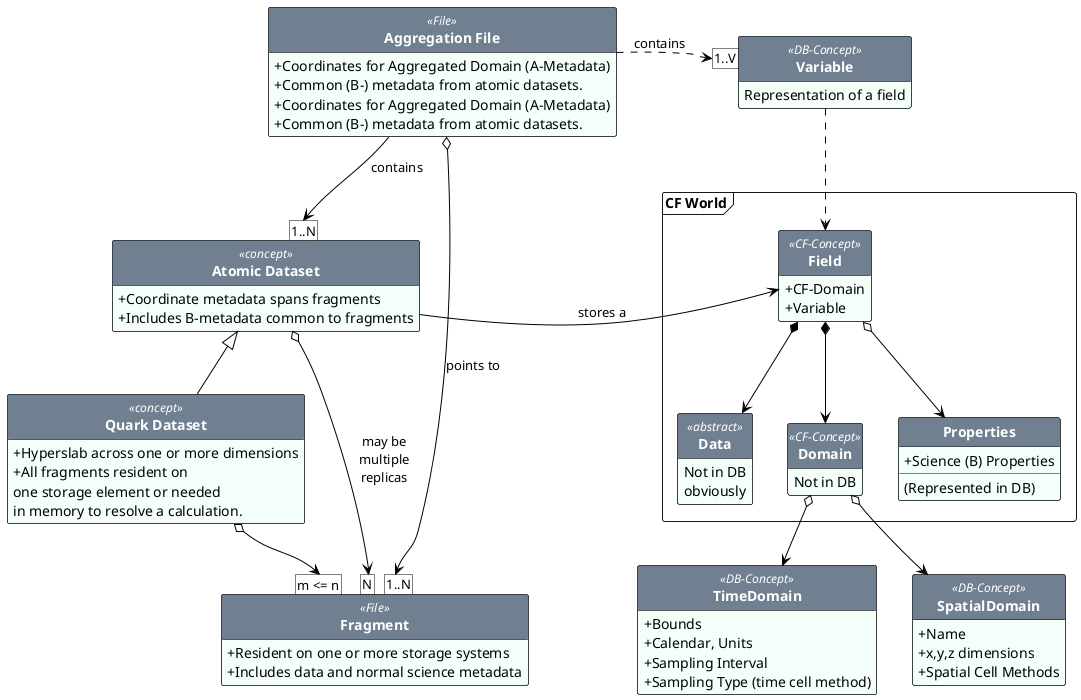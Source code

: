 @startuml

skinparam classfontstyle bold
skinparam classbackgroundcolor White
skinparam classbordercolor Black
skinparam arrowcolor black
skinparam ranksep 40
skinparam NoteBackgroundColor White
skinparam NoteBorderColor Black
skinparam classfontsize 14
skinparam notetextalignment center
skinparam ClassBackgroundColor mintcream 
skinparam classheaderbackgroundcolor slategrey 

skinparam classattributeiconsize 0
skinparam classfontcolor white
skinparam classstereotypefontcolor white
skinparam notebackgroundcolor white

skinparam notebackgroundcolor white

hide empty methods
hide empty attributes
hide circle

'Need the {field} notation to override interpretation as method when brackets present

class "Aggregation File" as AgFile <<File>> {
    + {field} Coordinates for Aggregated Domain (A-Metadata)
    + {field}Common (B-) metadata from atomic datasets.
}

frame "CF World"  {

    class Field <<CF-Concept>> {
        +CF-Domain
        +Variable
    }
    class Data <<abstract >> {
        Not in DB 
        obviously
    }

    class Domain <<CF-Concept>> {
        Not in DB
    }

    class "Properties" as BM  { 
        + {field} Science (B) Properties
        (Represented in DB)
    }

}
    class TimeDomain <<DB-Concept>> {
        + Bounds
        + Calendar, Units
        + Sampling Interval
        {field} +Sampling Type (time cell method)
    } 


    class SpatialDomain <<DB-Concept>> {
        + Name 
        + x,y,z dimensions
        + Spatial Cell Methods
    }






class "Aggregation File" as AgFile <<File>> {
    + {field} Coordinates for Aggregated Domain (A-Metadata)
    + {field}Common (B-) metadata from atomic datasets.
}


class "Atomic Dataset" as atomic <<concept>> {
    + Coordinate metadata spans fragments
    + Includes B-metadata common to fragments
}
class "Quark Dataset" as quark <<concept>> {
    + Hyperslab across one or more dimensions
    + All fragments resident on
one storage element or needed
in memory to resolve a calculation.
}

class "Fragment" as file <<File>> {
    + Resident on one or more storage systems
    + Includes data and normal science metadata
}

class Variable <<DB-Concept>> {
    Representation of a field
}


AgFile o--> [1..N] file: points to
AgFile --> [1..N] atomic: contains

atomic -> Field: stores a
Field *--> Data
Field o--> BM
Field *--> Domain
Domain o--> TimeDomain
Domain o--> SpatialDomain

atomic  o--> [N] file: "may be\nmultiple\nreplicas"

atomic <|-- quark

quark o--> [m <= n] file

Variable ..> Field

AgFile .> [1..V] Variable: contains


@enduml
